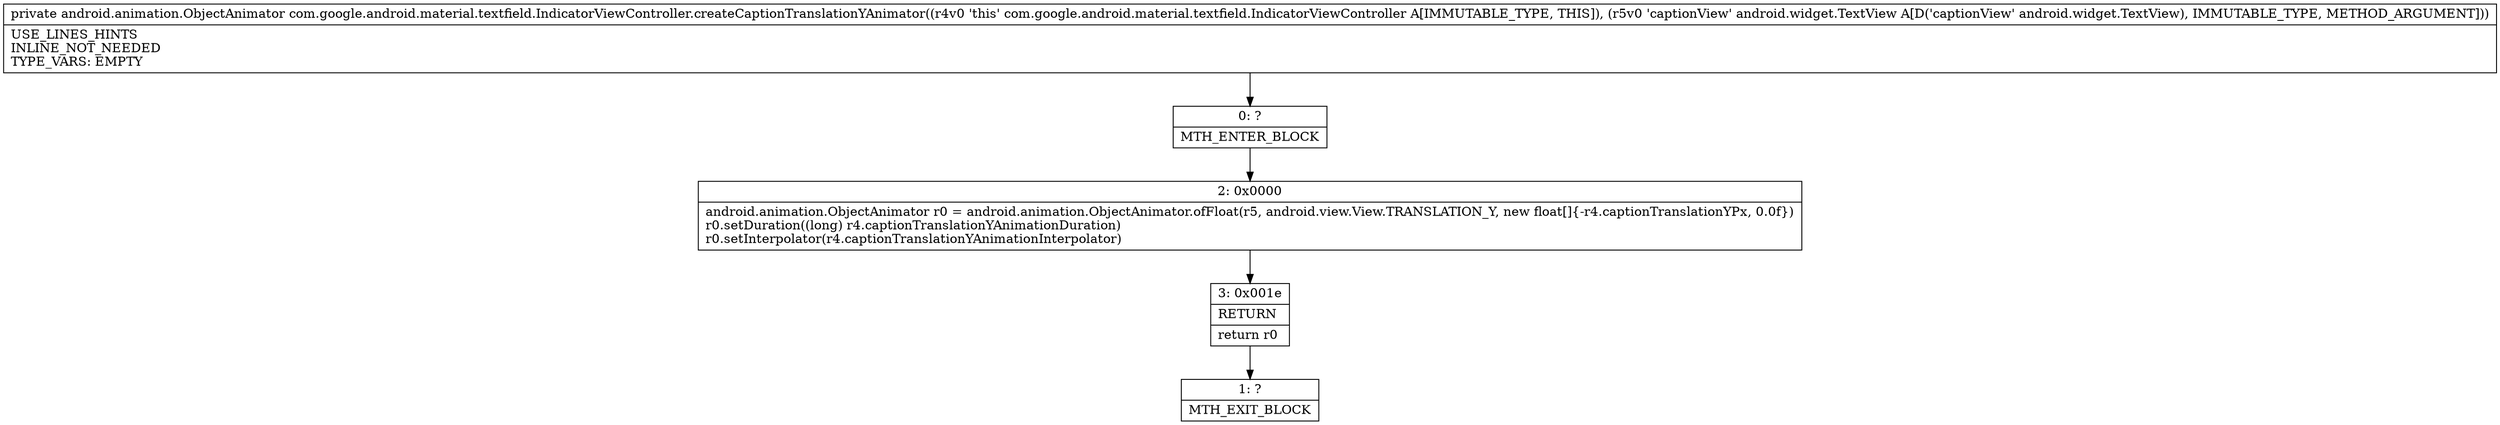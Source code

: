 digraph "CFG forcom.google.android.material.textfield.IndicatorViewController.createCaptionTranslationYAnimator(Landroid\/widget\/TextView;)Landroid\/animation\/ObjectAnimator;" {
Node_0 [shape=record,label="{0\:\ ?|MTH_ENTER_BLOCK\l}"];
Node_2 [shape=record,label="{2\:\ 0x0000|android.animation.ObjectAnimator r0 = android.animation.ObjectAnimator.ofFloat(r5, android.view.View.TRANSLATION_Y, new float[]\{\-r4.captionTranslationYPx, 0.0f\})\lr0.setDuration((long) r4.captionTranslationYAnimationDuration)\lr0.setInterpolator(r4.captionTranslationYAnimationInterpolator)\l}"];
Node_3 [shape=record,label="{3\:\ 0x001e|RETURN\l|return r0\l}"];
Node_1 [shape=record,label="{1\:\ ?|MTH_EXIT_BLOCK\l}"];
MethodNode[shape=record,label="{private android.animation.ObjectAnimator com.google.android.material.textfield.IndicatorViewController.createCaptionTranslationYAnimator((r4v0 'this' com.google.android.material.textfield.IndicatorViewController A[IMMUTABLE_TYPE, THIS]), (r5v0 'captionView' android.widget.TextView A[D('captionView' android.widget.TextView), IMMUTABLE_TYPE, METHOD_ARGUMENT]))  | USE_LINES_HINTS\lINLINE_NOT_NEEDED\lTYPE_VARS: EMPTY\l}"];
MethodNode -> Node_0;Node_0 -> Node_2;
Node_2 -> Node_3;
Node_3 -> Node_1;
}

